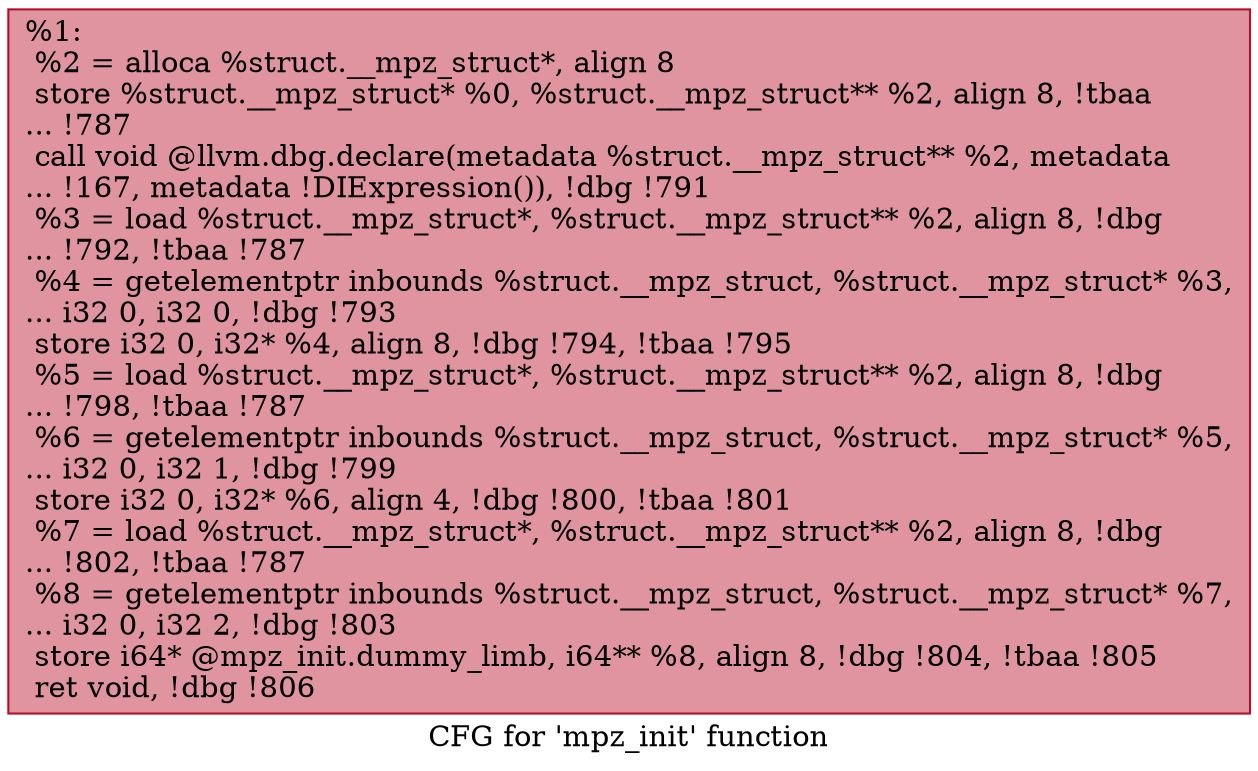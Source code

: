 digraph "CFG for 'mpz_init' function" {
	label="CFG for 'mpz_init' function";

	Node0x262bd70 [shape=record,color="#b70d28ff", style=filled, fillcolor="#b70d2870",label="{%1:\l  %2 = alloca %struct.__mpz_struct*, align 8\l  store %struct.__mpz_struct* %0, %struct.__mpz_struct** %2, align 8, !tbaa\l... !787\l  call void @llvm.dbg.declare(metadata %struct.__mpz_struct** %2, metadata\l... !167, metadata !DIExpression()), !dbg !791\l  %3 = load %struct.__mpz_struct*, %struct.__mpz_struct** %2, align 8, !dbg\l... !792, !tbaa !787\l  %4 = getelementptr inbounds %struct.__mpz_struct, %struct.__mpz_struct* %3,\l... i32 0, i32 0, !dbg !793\l  store i32 0, i32* %4, align 8, !dbg !794, !tbaa !795\l  %5 = load %struct.__mpz_struct*, %struct.__mpz_struct** %2, align 8, !dbg\l... !798, !tbaa !787\l  %6 = getelementptr inbounds %struct.__mpz_struct, %struct.__mpz_struct* %5,\l... i32 0, i32 1, !dbg !799\l  store i32 0, i32* %6, align 4, !dbg !800, !tbaa !801\l  %7 = load %struct.__mpz_struct*, %struct.__mpz_struct** %2, align 8, !dbg\l... !802, !tbaa !787\l  %8 = getelementptr inbounds %struct.__mpz_struct, %struct.__mpz_struct* %7,\l... i32 0, i32 2, !dbg !803\l  store i64* @mpz_init.dummy_limb, i64** %8, align 8, !dbg !804, !tbaa !805\l  ret void, !dbg !806\l}"];
}
